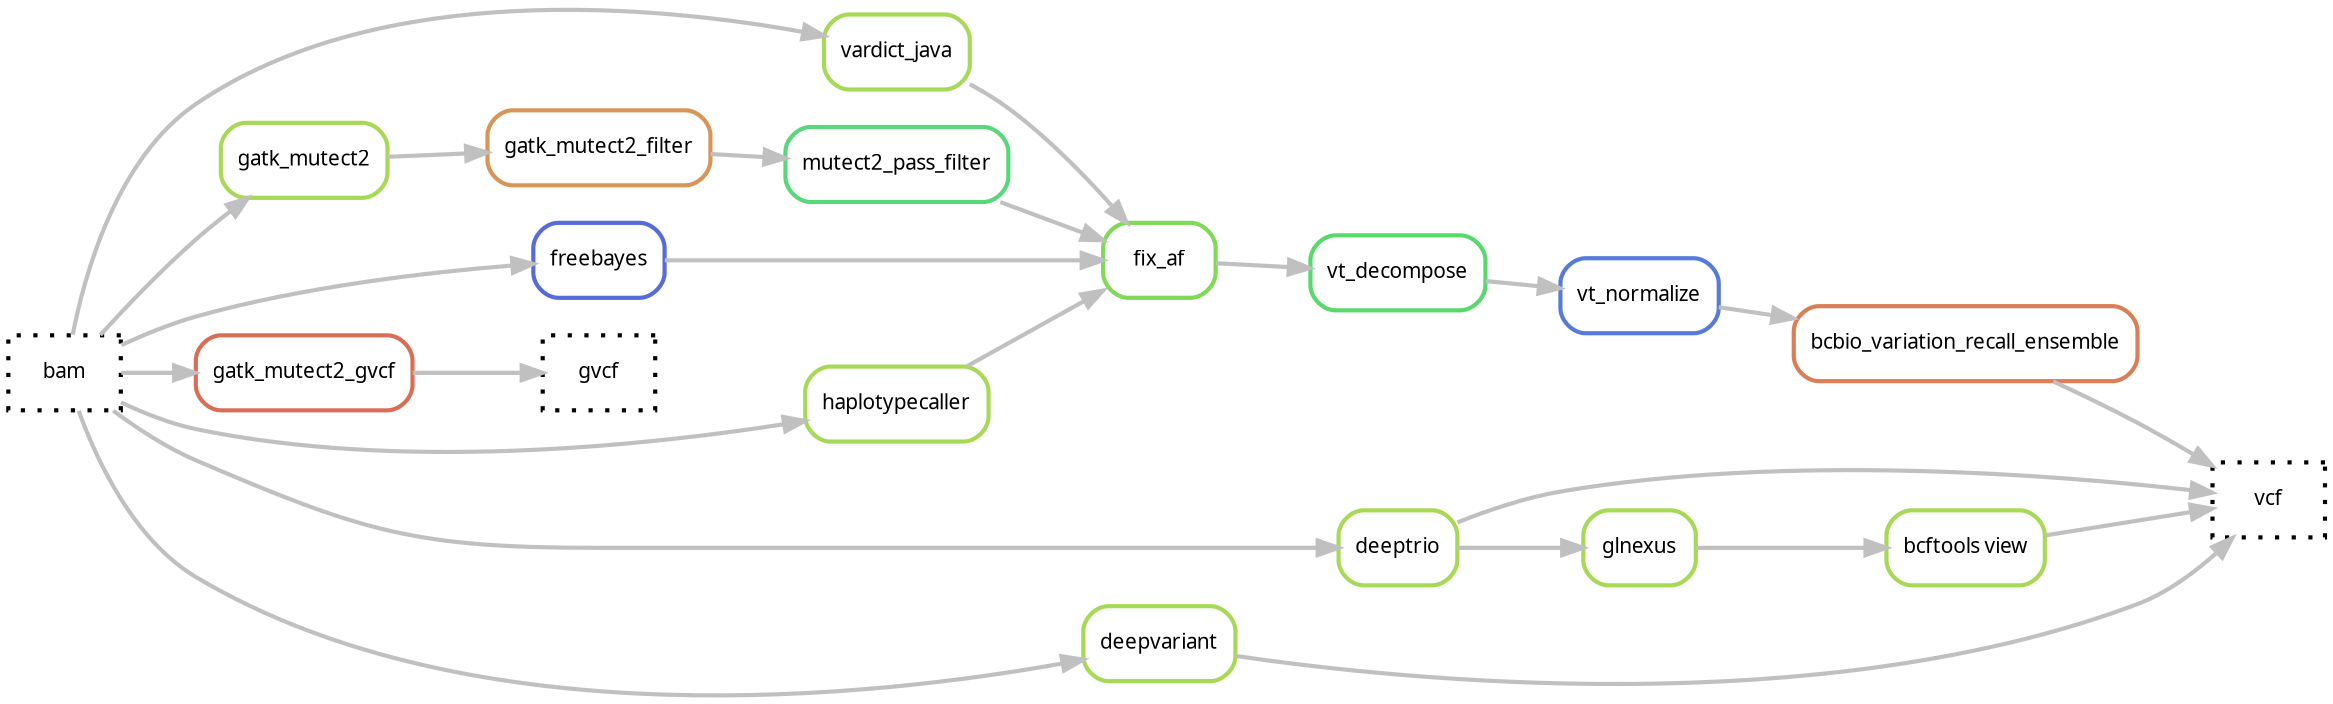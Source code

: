 digraph snakemake_dag {
	rankdir="LR"
    graph[bgcolor=white, margin=0];
    node[shape=box, style=rounded, fontname=sans,                 fontsize=10, penwidth=2];
    edge[penwidth=2, color=grey];
	0[label = "vcf", color = "0.0 0.0 0.0", style="dotted"];
	1[label = "bcbio_variation_recall_ensemble", color = "0.05 0.6 0.85", style="rounded"];
	3[label = "vt_normalize", color = "0.62 0.6 0.85", style="rounded"];
	4[label = "vt_decompose", color = "0.36 0.6 0.85", style="rounded"];
	6[label = "fix_af", color = "0.28 0.6 0.85", style="rounded"];
	8[label = "vardict_java", color = "0.23 0.6 0.85", style="rounded"];
	11[label = "mutect2_pass_filter", color = "0.38 0.6 0.85", style="rounded"];
	12[label = "gatk_mutect2_filter", color = "0.08 0.6 0.85", style="rounded"];
	13[label = "gatk_mutect2", color = "0.23 0.6 0.85", style="rounded"];
	15[label = "freebayes", color = "0.64 0.6 0.85", style="rounded"];
	16[label = "gatk_mutect2_gvcf", color = "0.03 0.6 0.85", style="rounded"];
	17[label = "haplotypecaller", color = "0.23 0.6 0.85", style="rounded"];
	18[label = "deeptrio", color = "0.23 0.6 0.85", style="rounded"];
	19[label = "deepvariant", color = "0.23 0.6 0.85", style="rounded"];
	21[label = "glnexus", color = "0.23 0.6 0.85", style="rounded"];
	24[label= "bcftools view", color = "0.23 0.6 0.85", style="rounded"];
	20[label = "bam", color = "0.0 0.0 0.0", style="dotted"];
	23[label="gvcf", color = "0.0 0.0 0.0", style="dotted"];
	20 -> 8
	20 -> 13
	20 -> 15
	20 -> 16
	20 -> 17
	20 -> 18
	20 -> 19
	1 -> 0
	3 -> 1
	4 -> 3
	11 -> 6
	12 -> 11
	13 -> 12
	6 -> 4
	18 -> 0
	19 -> 0
	21 -> 24
	24 -> 0
	8 -> 6
	15 -> 6
	17 -> 6
	16 -> 23
	18 -> 21


}            
